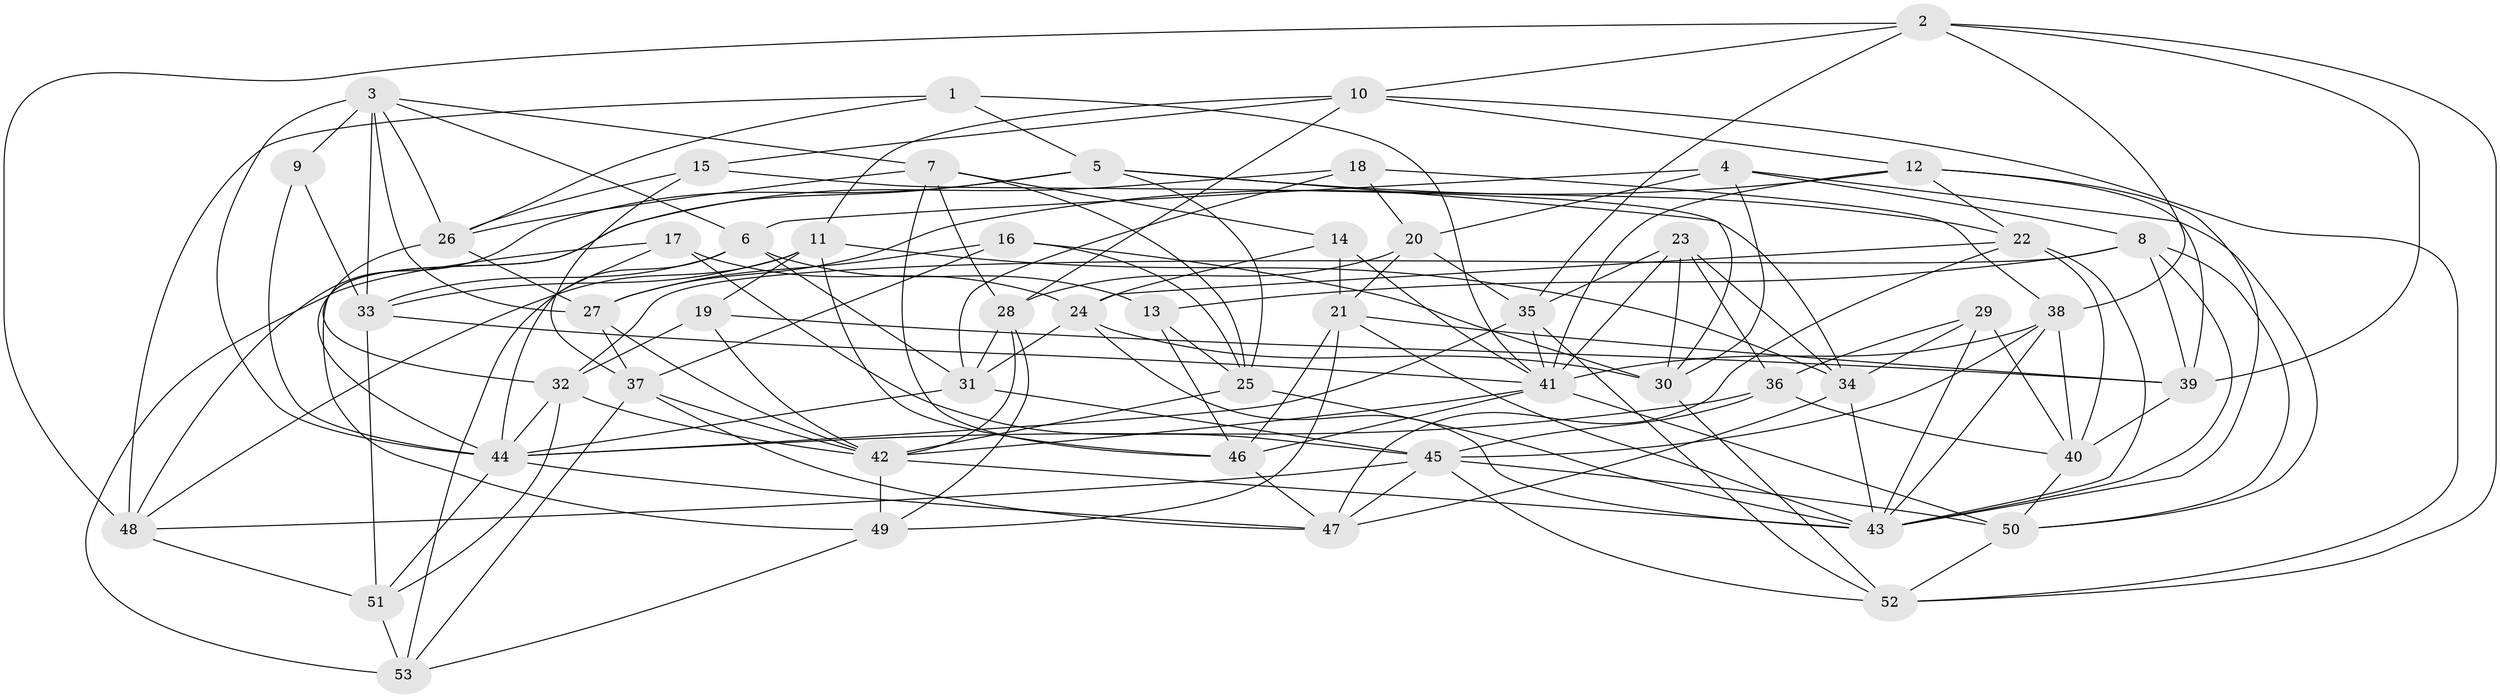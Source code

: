 // original degree distribution, {4: 1.0}
// Generated by graph-tools (version 1.1) at 2025/26/03/09/25 03:26:52]
// undirected, 53 vertices, 154 edges
graph export_dot {
graph [start="1"]
  node [color=gray90,style=filled];
  1;
  2;
  3;
  4;
  5;
  6;
  7;
  8;
  9;
  10;
  11;
  12;
  13;
  14;
  15;
  16;
  17;
  18;
  19;
  20;
  21;
  22;
  23;
  24;
  25;
  26;
  27;
  28;
  29;
  30;
  31;
  32;
  33;
  34;
  35;
  36;
  37;
  38;
  39;
  40;
  41;
  42;
  43;
  44;
  45;
  46;
  47;
  48;
  49;
  50;
  51;
  52;
  53;
  1 -- 5 [weight=1.0];
  1 -- 26 [weight=1.0];
  1 -- 41 [weight=1.0];
  1 -- 48 [weight=1.0];
  2 -- 10 [weight=1.0];
  2 -- 35 [weight=1.0];
  2 -- 38 [weight=1.0];
  2 -- 39 [weight=1.0];
  2 -- 48 [weight=1.0];
  2 -- 52 [weight=1.0];
  3 -- 6 [weight=1.0];
  3 -- 7 [weight=1.0];
  3 -- 9 [weight=2.0];
  3 -- 26 [weight=1.0];
  3 -- 27 [weight=1.0];
  3 -- 33 [weight=1.0];
  3 -- 44 [weight=1.0];
  4 -- 6 [weight=1.0];
  4 -- 8 [weight=1.0];
  4 -- 20 [weight=2.0];
  4 -- 30 [weight=1.0];
  4 -- 50 [weight=1.0];
  5 -- 22 [weight=1.0];
  5 -- 25 [weight=1.0];
  5 -- 30 [weight=1.0];
  5 -- 44 [weight=1.0];
  5 -- 48 [weight=1.0];
  6 -- 13 [weight=1.0];
  6 -- 31 [weight=1.0];
  6 -- 33 [weight=1.0];
  6 -- 53 [weight=1.0];
  7 -- 14 [weight=1.0];
  7 -- 25 [weight=1.0];
  7 -- 26 [weight=1.0];
  7 -- 28 [weight=1.0];
  7 -- 46 [weight=1.0];
  8 -- 13 [weight=1.0];
  8 -- 32 [weight=1.0];
  8 -- 39 [weight=1.0];
  8 -- 43 [weight=1.0];
  8 -- 50 [weight=1.0];
  9 -- 33 [weight=1.0];
  9 -- 44 [weight=1.0];
  10 -- 11 [weight=1.0];
  10 -- 12 [weight=1.0];
  10 -- 15 [weight=1.0];
  10 -- 28 [weight=1.0];
  10 -- 52 [weight=1.0];
  11 -- 19 [weight=1.0];
  11 -- 33 [weight=1.0];
  11 -- 34 [weight=1.0];
  11 -- 46 [weight=1.0];
  11 -- 48 [weight=1.0];
  12 -- 22 [weight=1.0];
  12 -- 27 [weight=1.0];
  12 -- 39 [weight=1.0];
  12 -- 41 [weight=1.0];
  12 -- 43 [weight=1.0];
  13 -- 25 [weight=1.0];
  13 -- 46 [weight=1.0];
  14 -- 21 [weight=1.0];
  14 -- 24 [weight=1.0];
  14 -- 41 [weight=1.0];
  15 -- 26 [weight=1.0];
  15 -- 34 [weight=1.0];
  15 -- 37 [weight=1.0];
  16 -- 25 [weight=1.0];
  16 -- 27 [weight=1.0];
  16 -- 30 [weight=1.0];
  16 -- 37 [weight=1.0];
  17 -- 24 [weight=1.0];
  17 -- 44 [weight=1.0];
  17 -- 45 [weight=1.0];
  17 -- 53 [weight=1.0];
  18 -- 20 [weight=1.0];
  18 -- 31 [weight=1.0];
  18 -- 38 [weight=1.0];
  18 -- 49 [weight=1.0];
  19 -- 32 [weight=1.0];
  19 -- 39 [weight=1.0];
  19 -- 42 [weight=1.0];
  20 -- 21 [weight=1.0];
  20 -- 28 [weight=1.0];
  20 -- 35 [weight=1.0];
  21 -- 39 [weight=1.0];
  21 -- 43 [weight=1.0];
  21 -- 46 [weight=1.0];
  21 -- 49 [weight=1.0];
  22 -- 24 [weight=1.0];
  22 -- 40 [weight=1.0];
  22 -- 43 [weight=1.0];
  22 -- 47 [weight=1.0];
  23 -- 30 [weight=1.0];
  23 -- 34 [weight=1.0];
  23 -- 35 [weight=1.0];
  23 -- 36 [weight=2.0];
  23 -- 41 [weight=1.0];
  24 -- 30 [weight=1.0];
  24 -- 31 [weight=1.0];
  24 -- 43 [weight=1.0];
  25 -- 42 [weight=1.0];
  25 -- 43 [weight=1.0];
  26 -- 27 [weight=1.0];
  26 -- 32 [weight=1.0];
  27 -- 37 [weight=1.0];
  27 -- 42 [weight=1.0];
  28 -- 31 [weight=1.0];
  28 -- 42 [weight=1.0];
  28 -- 49 [weight=1.0];
  29 -- 34 [weight=1.0];
  29 -- 36 [weight=1.0];
  29 -- 40 [weight=1.0];
  29 -- 43 [weight=1.0];
  30 -- 52 [weight=1.0];
  31 -- 44 [weight=1.0];
  31 -- 45 [weight=1.0];
  32 -- 42 [weight=1.0];
  32 -- 44 [weight=1.0];
  32 -- 51 [weight=1.0];
  33 -- 41 [weight=1.0];
  33 -- 51 [weight=1.0];
  34 -- 43 [weight=1.0];
  34 -- 47 [weight=1.0];
  35 -- 41 [weight=1.0];
  35 -- 44 [weight=1.0];
  35 -- 52 [weight=1.0];
  36 -- 40 [weight=1.0];
  36 -- 44 [weight=1.0];
  36 -- 45 [weight=1.0];
  37 -- 42 [weight=1.0];
  37 -- 47 [weight=1.0];
  37 -- 53 [weight=1.0];
  38 -- 40 [weight=1.0];
  38 -- 41 [weight=1.0];
  38 -- 43 [weight=1.0];
  38 -- 45 [weight=1.0];
  39 -- 40 [weight=1.0];
  40 -- 50 [weight=1.0];
  41 -- 42 [weight=1.0];
  41 -- 46 [weight=1.0];
  41 -- 50 [weight=1.0];
  42 -- 43 [weight=1.0];
  42 -- 49 [weight=2.0];
  44 -- 47 [weight=1.0];
  44 -- 51 [weight=1.0];
  45 -- 47 [weight=1.0];
  45 -- 48 [weight=1.0];
  45 -- 50 [weight=1.0];
  45 -- 52 [weight=1.0];
  46 -- 47 [weight=1.0];
  48 -- 51 [weight=1.0];
  49 -- 53 [weight=1.0];
  50 -- 52 [weight=1.0];
  51 -- 53 [weight=2.0];
}
